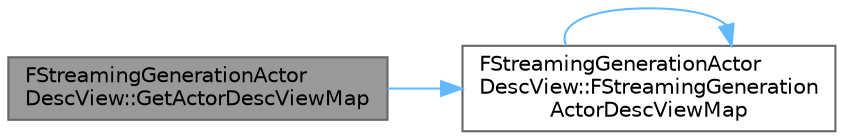 digraph "FStreamingGenerationActorDescView::GetActorDescViewMap"
{
 // INTERACTIVE_SVG=YES
 // LATEX_PDF_SIZE
  bgcolor="transparent";
  edge [fontname=Helvetica,fontsize=10,labelfontname=Helvetica,labelfontsize=10];
  node [fontname=Helvetica,fontsize=10,shape=box,height=0.2,width=0.4];
  rankdir="LR";
  Node1 [id="Node000001",label="FStreamingGenerationActor\lDescView::GetActorDescViewMap",height=0.2,width=0.4,color="gray40", fillcolor="grey60", style="filled", fontcolor="black",tooltip=" "];
  Node1 -> Node2 [id="edge1_Node000001_Node000002",color="steelblue1",style="solid",tooltip=" "];
  Node2 [id="Node000002",label="FStreamingGenerationActor\lDescView::FStreamingGeneration\lActorDescViewMap",height=0.2,width=0.4,color="grey40", fillcolor="white", style="filled",URL="$d5/dcb/classFStreamingGenerationActorDescView.html#a6c0e9dc1561e2731e157be7bc1a6ac8e",tooltip=" "];
  Node2 -> Node2 [id="edge2_Node000002_Node000002",color="steelblue1",style="solid",tooltip=" "];
}
